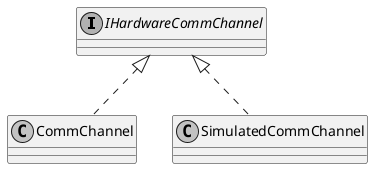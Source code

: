 @startuml
skinparam monochrome true

interface IHardwareCommChannel
IHardwareCommChannel<|..CommChannel
IHardwareCommChannel<|..SimulatedCommChannel
@enduml
